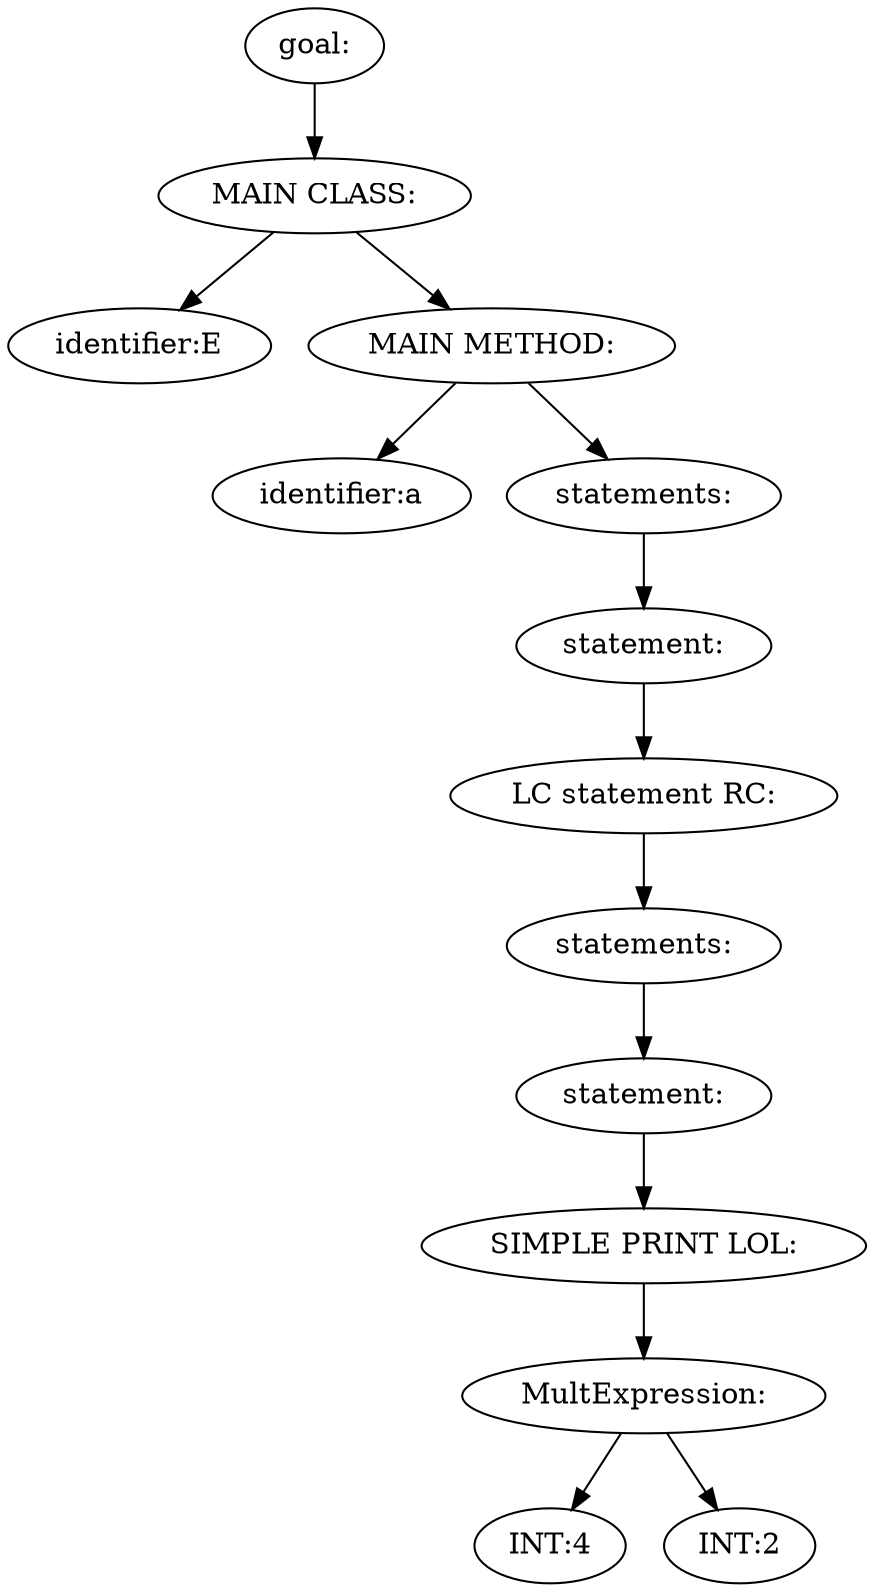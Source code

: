 digraph {
n0 [label="goal:"];
n1 [label="MAIN CLASS:"];
n2 [label="identifier:E"];
n1 -> n2
n3 [label="MAIN METHOD:"];
n4 [label="identifier:a"];
n3 -> n4
n5 [label="statements:"];
n6 [label="statement:"];
n7 [label="LC statement RC:"];
n8 [label="statements:"];
n9 [label="statement:"];
n10 [label="SIMPLE PRINT LOL:"];
n11 [label="MultExpression:"];
n12 [label="INT:4"];
n11 -> n12
n13 [label="INT:2"];
n11 -> n13
n10 -> n11
n9 -> n10
n8 -> n9
n7 -> n8
n6 -> n7
n5 -> n6
n3 -> n5
n1 -> n3
n0 -> n1
}
